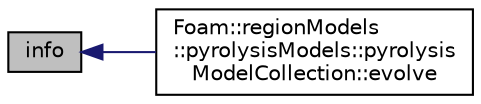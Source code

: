 digraph "info"
{
  bgcolor="transparent";
  edge [fontname="Helvetica",fontsize="10",labelfontname="Helvetica",labelfontsize="10"];
  node [fontname="Helvetica",fontsize="10",shape=record];
  rankdir="LR";
  Node2913 [label="info",height=0.2,width=0.4,color="black", fillcolor="grey75", style="filled", fontcolor="black"];
  Node2913 -> Node2914 [dir="back",color="midnightblue",fontsize="10",style="solid",fontname="Helvetica"];
  Node2914 [label="Foam::regionModels\l::pyrolysisModels::pyrolysis\lModelCollection::evolve",height=0.2,width=0.4,color="black",URL="$a30049.html#a9e3bb886209d951167cd385c1ffe0b00",tooltip="Evolve regions. "];
}
